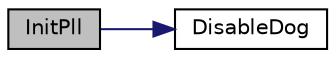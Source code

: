 digraph "InitPll"
{
  edge [fontname="Helvetica",fontsize="10",labelfontname="Helvetica",labelfontsize="10"];
  node [fontname="Helvetica",fontsize="10",shape=record];
  rankdir="LR";
  Node1 [label="InitPll",height=0.2,width=0.4,color="black", fillcolor="grey75", style="filled", fontcolor="black"];
  Node1 -> Node2 [color="midnightblue",fontsize="10",style="solid",fontname="Helvetica"];
  Node2 [label="DisableDog",height=0.2,width=0.4,color="black", fillcolor="white", style="filled",URL="$_d_s_p2833x___sys_ctrl_8c.html#aecfa6e351779dbb2aed2ff491ce907ce"];
}

